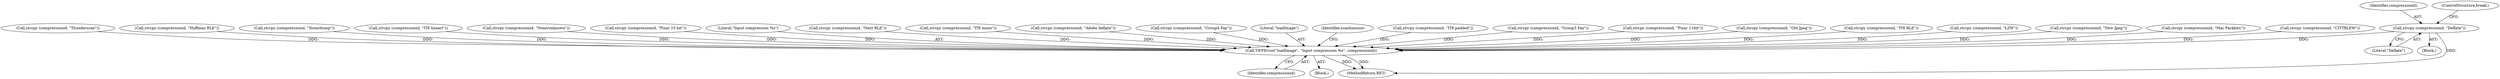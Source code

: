 digraph "0_libtiff_83a4b92815ea04969d494416eaae3d4c6b338e4a#diff-c8b4b355f9b5c06d585b23138e1c185f_5@API" {
"1000402" [label="(Call,strcpy (compressionid, \"Deflate\"))"];
"1000416" [label="(Call,TIFFError(\"loadImage\", \"Input compression %s\", compressionid))"];
"1000403" [label="(Identifier,compressionid)"];
"1000367" [label="(Call,strcpy (compressionid, \"Thunderscan\"))"];
"1000322" [label="(Call,strcpy (compressionid, \"Huffman RLE\"))"];
"1000317" [label="(Call,strcpy (compressionid, \"None/dump\"))"];
"1000387" [label="(Call,strcpy (compressionid, \"IT8 lineart\"))"];
"1000412" [label="(Call,strcpy (compressionid, \"None/unknown\"))"];
"1000419" [label="(Identifier,compressionid)"];
"1000392" [label="(Call,strcpy (compressionid, \"Pixar 10 bit\"))"];
"1000418" [label="(Literal,\"Input compression %s\")"];
"1000402" [label="(Call,strcpy (compressionid, \"Deflate\"))"];
"1000132" [label="(Block,)"];
"1000404" [label="(Literal,\"Deflate\")"];
"1000352" [label="(Call,strcpy (compressionid, \"Next RLE\"))"];
"1000315" [label="(Block,)"];
"1000382" [label="(Call,strcpy (compressionid, \"IT8 mono\"))"];
"1000407" [label="(Call,strcpy (compressionid, \"Adobe deflate\"))"];
"1000332" [label="(Call,strcpy (compressionid, \"Group4 Fax\"))"];
"1000417" [label="(Literal,\"loadImage\")"];
"1000421" [label="(Identifier,scanlinesize)"];
"1000416" [label="(Call,TIFFError(\"loadImage\", \"Input compression %s\", compressionid))"];
"1000372" [label="(Call,strcpy (compressionid, \"IT8 padded\"))"];
"1000327" [label="(Call,strcpy (compressionid, \"Group3 Fax\"))"];
"1000405" [label="(ControlStructure,break;)"];
"1001187" [label="(MethodReturn,RET)"];
"1000397" [label="(Call,strcpy (compressionid, \"Pixar 11bit\"))"];
"1000342" [label="(Call,strcpy (compressionid, \"Old Jpeg\"))"];
"1000377" [label="(Call,strcpy (compressionid, \"IT8 RLE\"))"];
"1000337" [label="(Call,strcpy (compressionid, \"LZW\"))"];
"1000347" [label="(Call,strcpy (compressionid, \"New Jpeg\"))"];
"1000362" [label="(Call,strcpy (compressionid, \"Mac Packbits\"))"];
"1000357" [label="(Call,strcpy (compressionid, \"CITTRLEW\"))"];
"1000402" -> "1000315"  [label="AST: "];
"1000402" -> "1000404"  [label="CFG: "];
"1000403" -> "1000402"  [label="AST: "];
"1000404" -> "1000402"  [label="AST: "];
"1000405" -> "1000402"  [label="CFG: "];
"1000402" -> "1001187"  [label="DDG: "];
"1000402" -> "1000416"  [label="DDG: "];
"1000416" -> "1000132"  [label="AST: "];
"1000416" -> "1000419"  [label="CFG: "];
"1000417" -> "1000416"  [label="AST: "];
"1000418" -> "1000416"  [label="AST: "];
"1000419" -> "1000416"  [label="AST: "];
"1000421" -> "1000416"  [label="CFG: "];
"1000416" -> "1001187"  [label="DDG: "];
"1000416" -> "1001187"  [label="DDG: "];
"1000332" -> "1000416"  [label="DDG: "];
"1000382" -> "1000416"  [label="DDG: "];
"1000397" -> "1000416"  [label="DDG: "];
"1000337" -> "1000416"  [label="DDG: "];
"1000372" -> "1000416"  [label="DDG: "];
"1000377" -> "1000416"  [label="DDG: "];
"1000322" -> "1000416"  [label="DDG: "];
"1000362" -> "1000416"  [label="DDG: "];
"1000342" -> "1000416"  [label="DDG: "];
"1000317" -> "1000416"  [label="DDG: "];
"1000407" -> "1000416"  [label="DDG: "];
"1000367" -> "1000416"  [label="DDG: "];
"1000352" -> "1000416"  [label="DDG: "];
"1000347" -> "1000416"  [label="DDG: "];
"1000392" -> "1000416"  [label="DDG: "];
"1000387" -> "1000416"  [label="DDG: "];
"1000327" -> "1000416"  [label="DDG: "];
"1000412" -> "1000416"  [label="DDG: "];
"1000357" -> "1000416"  [label="DDG: "];
}
